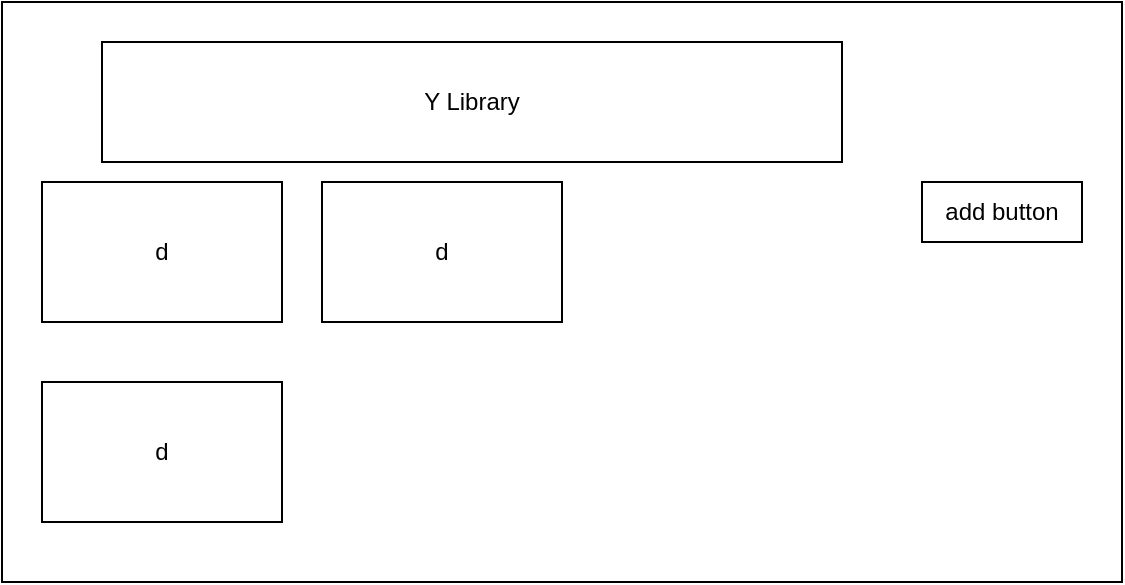 <mxfile>
    <diagram id="GZ9-zj-AoK5jU_Pn7Wl0" name="Page-1">
        <mxGraphModel dx="611" dy="467" grid="1" gridSize="10" guides="1" tooltips="1" connect="1" arrows="1" fold="1" page="1" pageScale="1" pageWidth="850" pageHeight="1100" math="0" shadow="0">
            <root>
                <mxCell id="0"/>
                <mxCell id="1" parent="0"/>
                <mxCell id="2" value="" style="whiteSpace=wrap;html=1;" parent="1" vertex="1">
                    <mxGeometry x="250" y="30" width="560" height="290" as="geometry"/>
                </mxCell>
                <mxCell id="3" value="Y Library" style="whiteSpace=wrap;html=1;" parent="1" vertex="1">
                    <mxGeometry x="300" y="50" width="370" height="60" as="geometry"/>
                </mxCell>
                <mxCell id="4" value="d" style="whiteSpace=wrap;html=1;" parent="1" vertex="1">
                    <mxGeometry x="270" y="120" width="120" height="70" as="geometry"/>
                </mxCell>
                <mxCell id="5" value="add button" style="whiteSpace=wrap;html=1;" vertex="1" parent="1">
                    <mxGeometry x="710" y="120" width="80" height="30" as="geometry"/>
                </mxCell>
                <mxCell id="6" value="d" style="whiteSpace=wrap;html=1;" vertex="1" parent="1">
                    <mxGeometry x="410" y="120" width="120" height="70" as="geometry"/>
                </mxCell>
                <mxCell id="7" value="d" style="whiteSpace=wrap;html=1;" vertex="1" parent="1">
                    <mxGeometry x="270" y="220" width="120" height="70" as="geometry"/>
                </mxCell>
            </root>
        </mxGraphModel>
    </diagram>
</mxfile>